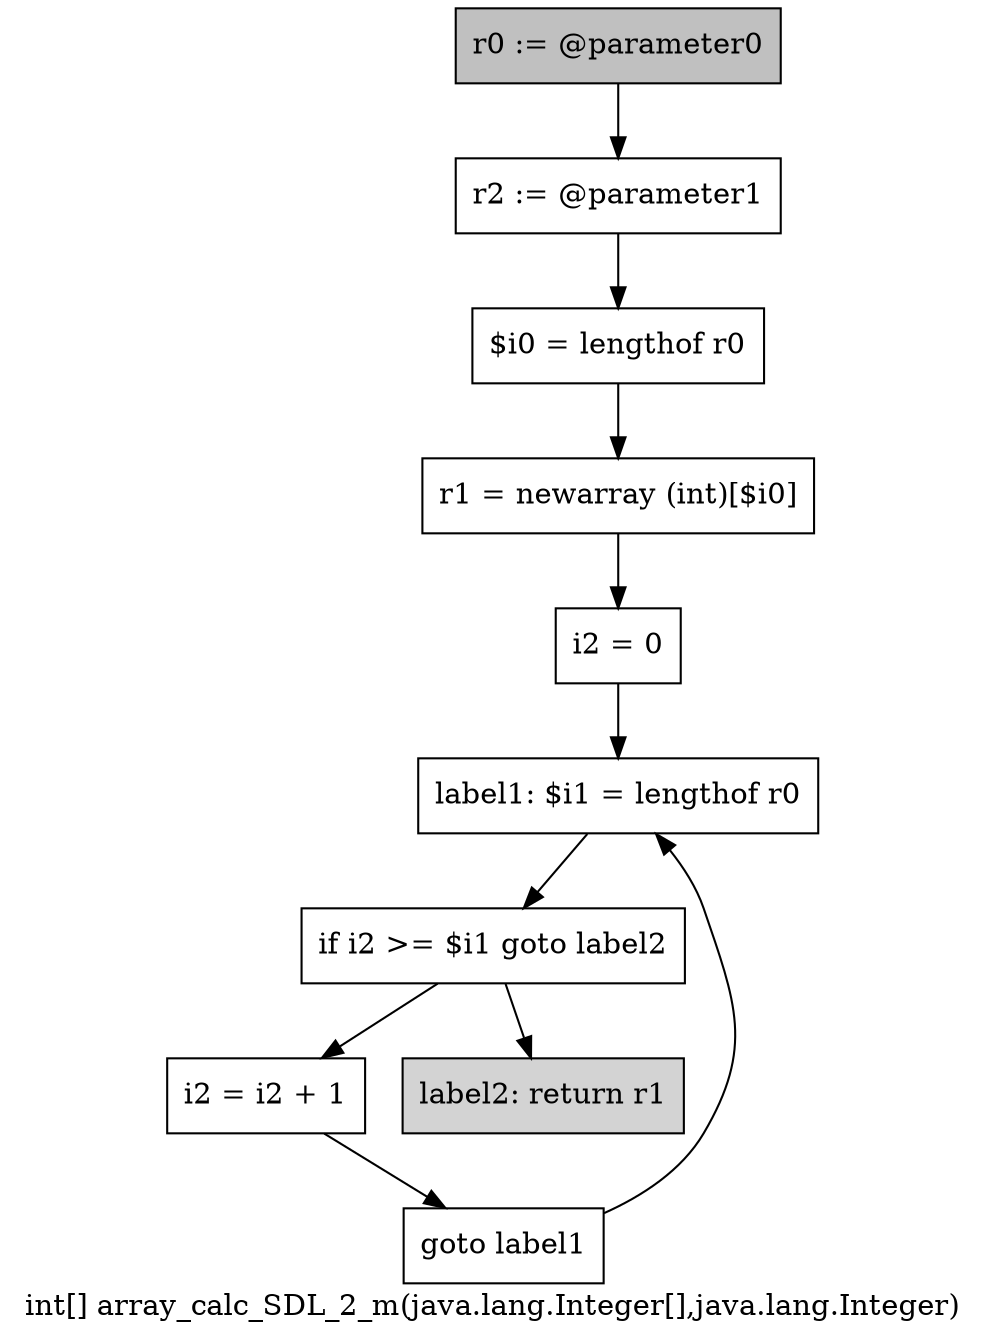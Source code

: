 digraph "int[] array_calc_SDL_2_m(java.lang.Integer[],java.lang.Integer)" {
    label="int[] array_calc_SDL_2_m(java.lang.Integer[],java.lang.Integer)";
    node [shape=box];
    "0" [style=filled,fillcolor=gray,label="r0 := @parameter0",];
    "1" [label="r2 := @parameter1",];
    "0"->"1";
    "2" [label="$i0 = lengthof r0",];
    "1"->"2";
    "3" [label="r1 = newarray (int)[$i0]",];
    "2"->"3";
    "4" [label="i2 = 0",];
    "3"->"4";
    "5" [label="label1: $i1 = lengthof r0",];
    "4"->"5";
    "6" [label="if i2 >= $i1 goto label2",];
    "5"->"6";
    "7" [label="i2 = i2 + 1",];
    "6"->"7";
    "9" [style=filled,fillcolor=lightgray,label="label2: return r1",];
    "6"->"9";
    "8" [label="goto label1",];
    "7"->"8";
    "8"->"5";
}
